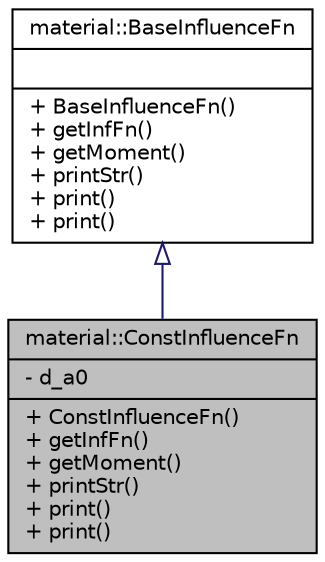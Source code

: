 digraph "material::ConstInfluenceFn"
{
  edge [fontname="Helvetica",fontsize="10",labelfontname="Helvetica",labelfontsize="10"];
  node [fontname="Helvetica",fontsize="10",shape=record];
  Node0 [label="{material::ConstInfluenceFn\n|- d_a0\l|+ ConstInfluenceFn()\l+ getInfFn()\l+ getMoment()\l+ printStr()\l+ print()\l+ print()\l}",height=0.2,width=0.4,color="black", fillcolor="grey75", style="filled", fontcolor="black"];
  Node1 -> Node0 [dir="back",color="midnightblue",fontsize="10",style="solid",arrowtail="onormal",fontname="Helvetica"];
  Node1 [label="{material::BaseInfluenceFn\n||+ BaseInfluenceFn()\l+ getInfFn()\l+ getMoment()\l+ printStr()\l+ print()\l+ print()\l}",height=0.2,width=0.4,color="black", fillcolor="white", style="filled",URL="$classmaterial_1_1BaseInfluenceFn.html",tooltip="A base class for computing influence function. "];
}
